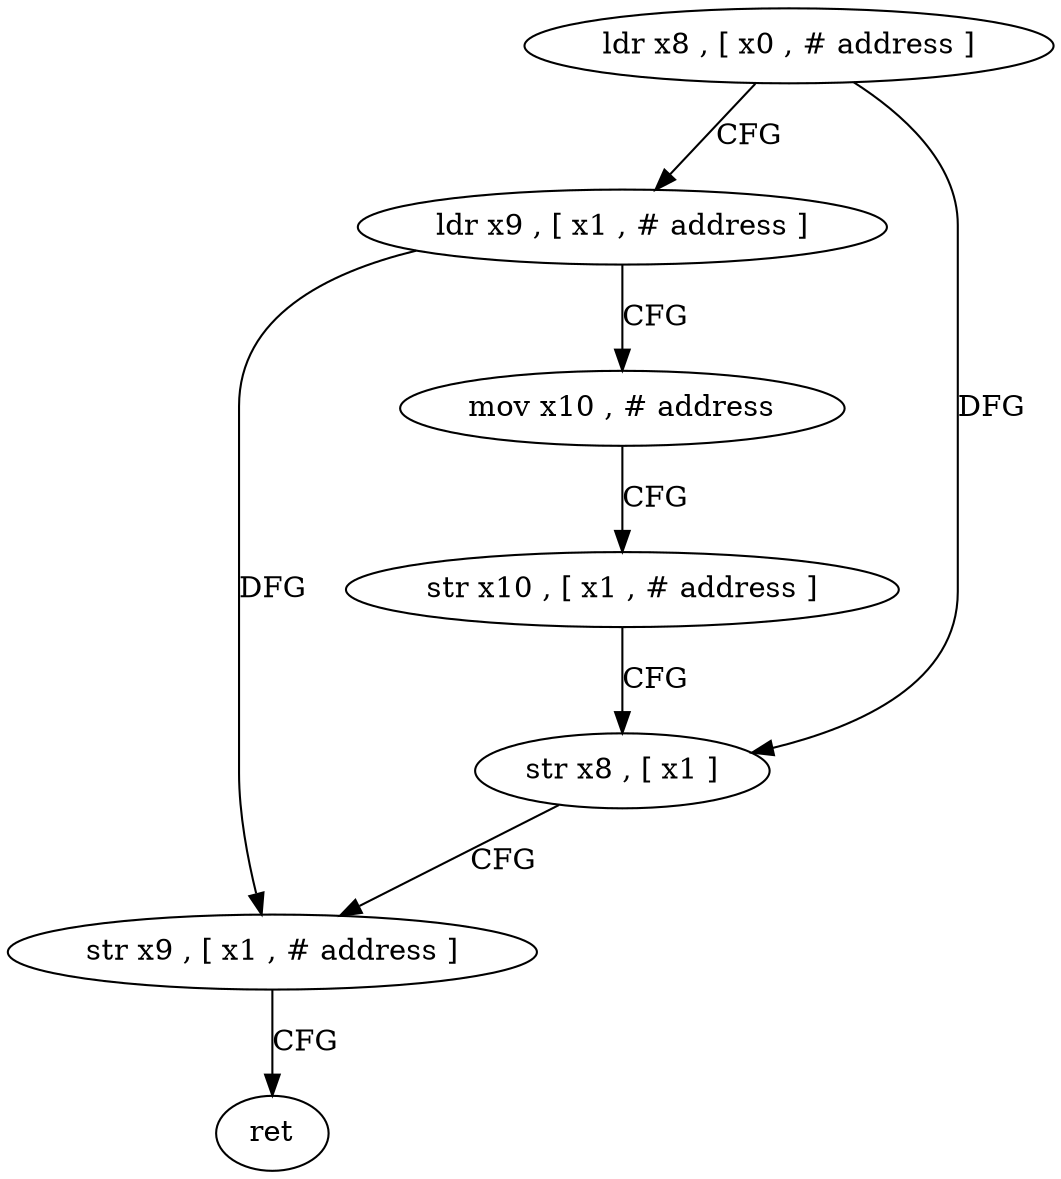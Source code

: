 digraph "func" {
"4258176" [label = "ldr x8 , [ x0 , # address ]" ]
"4258180" [label = "ldr x9 , [ x1 , # address ]" ]
"4258184" [label = "mov x10 , # address" ]
"4258188" [label = "str x10 , [ x1 , # address ]" ]
"4258192" [label = "str x8 , [ x1 ]" ]
"4258196" [label = "str x9 , [ x1 , # address ]" ]
"4258200" [label = "ret" ]
"4258176" -> "4258180" [ label = "CFG" ]
"4258176" -> "4258192" [ label = "DFG" ]
"4258180" -> "4258184" [ label = "CFG" ]
"4258180" -> "4258196" [ label = "DFG" ]
"4258184" -> "4258188" [ label = "CFG" ]
"4258188" -> "4258192" [ label = "CFG" ]
"4258192" -> "4258196" [ label = "CFG" ]
"4258196" -> "4258200" [ label = "CFG" ]
}
